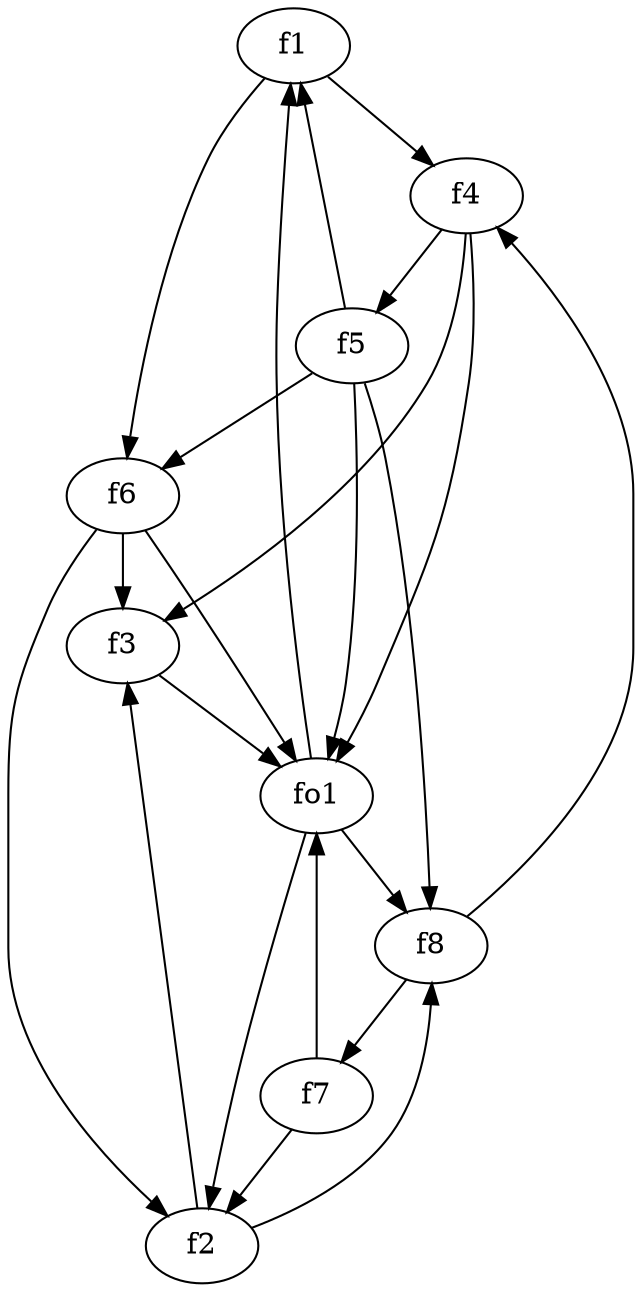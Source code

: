 strict digraph  {
f1;
f2;
f3;
f4;
f5;
f6;
f7;
f8;
fo1;
f1 -> f6  [weight=2];
f1 -> f4  [weight=2];
f2 -> f8  [weight=2];
f2 -> f3  [weight=2];
f3 -> fo1  [weight=2];
f4 -> f3  [weight=2];
f4 -> fo1  [weight=2];
f4 -> f5  [weight=2];
f5 -> f1  [weight=2];
f5 -> fo1  [weight=2];
f5 -> f6  [weight=2];
f5 -> f8  [weight=2];
f6 -> fo1  [weight=2];
f6 -> f3  [weight=2];
f6 -> f2  [weight=2];
f7 -> fo1  [weight=2];
f7 -> f2  [weight=2];
f8 -> f4  [weight=2];
f8 -> f7  [weight=2];
fo1 -> f2  [weight=2];
fo1 -> f8  [weight=2];
fo1 -> f1  [weight=2];
}

